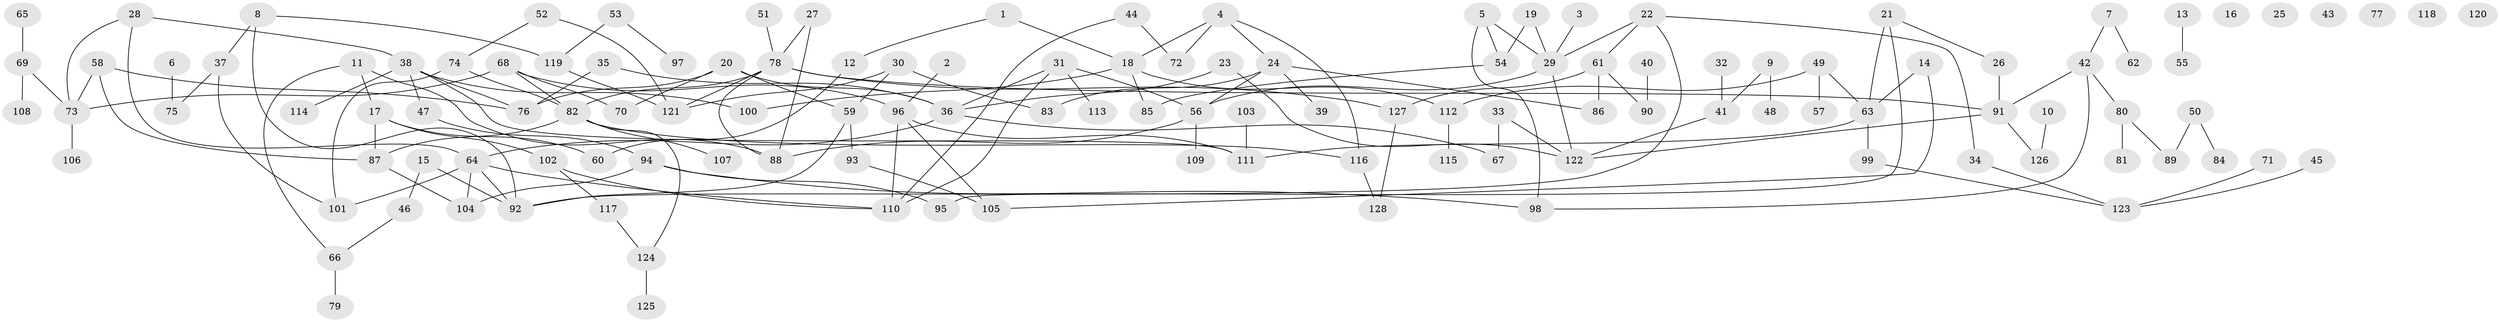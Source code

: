 // Generated by graph-tools (version 1.1) at 2025/25/03/09/25 03:25:14]
// undirected, 128 vertices, 164 edges
graph export_dot {
graph [start="1"]
  node [color=gray90,style=filled];
  1;
  2;
  3;
  4;
  5;
  6;
  7;
  8;
  9;
  10;
  11;
  12;
  13;
  14;
  15;
  16;
  17;
  18;
  19;
  20;
  21;
  22;
  23;
  24;
  25;
  26;
  27;
  28;
  29;
  30;
  31;
  32;
  33;
  34;
  35;
  36;
  37;
  38;
  39;
  40;
  41;
  42;
  43;
  44;
  45;
  46;
  47;
  48;
  49;
  50;
  51;
  52;
  53;
  54;
  55;
  56;
  57;
  58;
  59;
  60;
  61;
  62;
  63;
  64;
  65;
  66;
  67;
  68;
  69;
  70;
  71;
  72;
  73;
  74;
  75;
  76;
  77;
  78;
  79;
  80;
  81;
  82;
  83;
  84;
  85;
  86;
  87;
  88;
  89;
  90;
  91;
  92;
  93;
  94;
  95;
  96;
  97;
  98;
  99;
  100;
  101;
  102;
  103;
  104;
  105;
  106;
  107;
  108;
  109;
  110;
  111;
  112;
  113;
  114;
  115;
  116;
  117;
  118;
  119;
  120;
  121;
  122;
  123;
  124;
  125;
  126;
  127;
  128;
  1 -- 12;
  1 -- 18;
  2 -- 96;
  3 -- 29;
  4 -- 18;
  4 -- 24;
  4 -- 72;
  4 -- 116;
  5 -- 29;
  5 -- 54;
  5 -- 98;
  6 -- 75;
  7 -- 42;
  7 -- 62;
  8 -- 37;
  8 -- 92;
  8 -- 119;
  9 -- 41;
  9 -- 48;
  10 -- 126;
  11 -- 17;
  11 -- 66;
  11 -- 88;
  12 -- 60;
  13 -- 55;
  14 -- 63;
  14 -- 105;
  15 -- 46;
  15 -- 92;
  17 -- 60;
  17 -- 87;
  17 -- 102;
  18 -- 85;
  18 -- 100;
  18 -- 112;
  19 -- 29;
  19 -- 54;
  20 -- 36;
  20 -- 59;
  20 -- 70;
  20 -- 76;
  21 -- 26;
  21 -- 63;
  21 -- 95;
  22 -- 29;
  22 -- 34;
  22 -- 61;
  22 -- 92;
  23 -- 36;
  23 -- 122;
  24 -- 39;
  24 -- 56;
  24 -- 83;
  24 -- 86;
  26 -- 91;
  27 -- 78;
  27 -- 88;
  28 -- 38;
  28 -- 64;
  28 -- 73;
  29 -- 56;
  29 -- 122;
  30 -- 59;
  30 -- 83;
  30 -- 121;
  31 -- 36;
  31 -- 56;
  31 -- 110;
  31 -- 113;
  32 -- 41;
  33 -- 67;
  33 -- 122;
  34 -- 123;
  35 -- 36;
  35 -- 76;
  36 -- 64;
  36 -- 67;
  37 -- 75;
  37 -- 101;
  38 -- 47;
  38 -- 76;
  38 -- 100;
  38 -- 111;
  38 -- 114;
  40 -- 90;
  41 -- 122;
  42 -- 80;
  42 -- 91;
  42 -- 98;
  44 -- 72;
  44 -- 110;
  45 -- 123;
  46 -- 66;
  47 -- 94;
  49 -- 57;
  49 -- 63;
  49 -- 112;
  50 -- 84;
  50 -- 89;
  51 -- 78;
  52 -- 74;
  52 -- 121;
  53 -- 97;
  53 -- 119;
  54 -- 85;
  56 -- 88;
  56 -- 109;
  58 -- 73;
  58 -- 76;
  58 -- 87;
  59 -- 92;
  59 -- 93;
  61 -- 86;
  61 -- 90;
  61 -- 127;
  63 -- 99;
  63 -- 111;
  64 -- 92;
  64 -- 101;
  64 -- 104;
  64 -- 110;
  65 -- 69;
  66 -- 79;
  68 -- 70;
  68 -- 73;
  68 -- 82;
  68 -- 96;
  69 -- 73;
  69 -- 108;
  71 -- 123;
  73 -- 106;
  74 -- 82;
  74 -- 101;
  78 -- 82;
  78 -- 88;
  78 -- 91;
  78 -- 121;
  78 -- 127;
  80 -- 81;
  80 -- 89;
  82 -- 87;
  82 -- 107;
  82 -- 116;
  82 -- 124;
  87 -- 104;
  91 -- 122;
  91 -- 126;
  93 -- 105;
  94 -- 95;
  94 -- 98;
  94 -- 104;
  96 -- 105;
  96 -- 110;
  96 -- 111;
  99 -- 123;
  102 -- 110;
  102 -- 117;
  103 -- 111;
  112 -- 115;
  116 -- 128;
  117 -- 124;
  119 -- 121;
  124 -- 125;
  127 -- 128;
}
